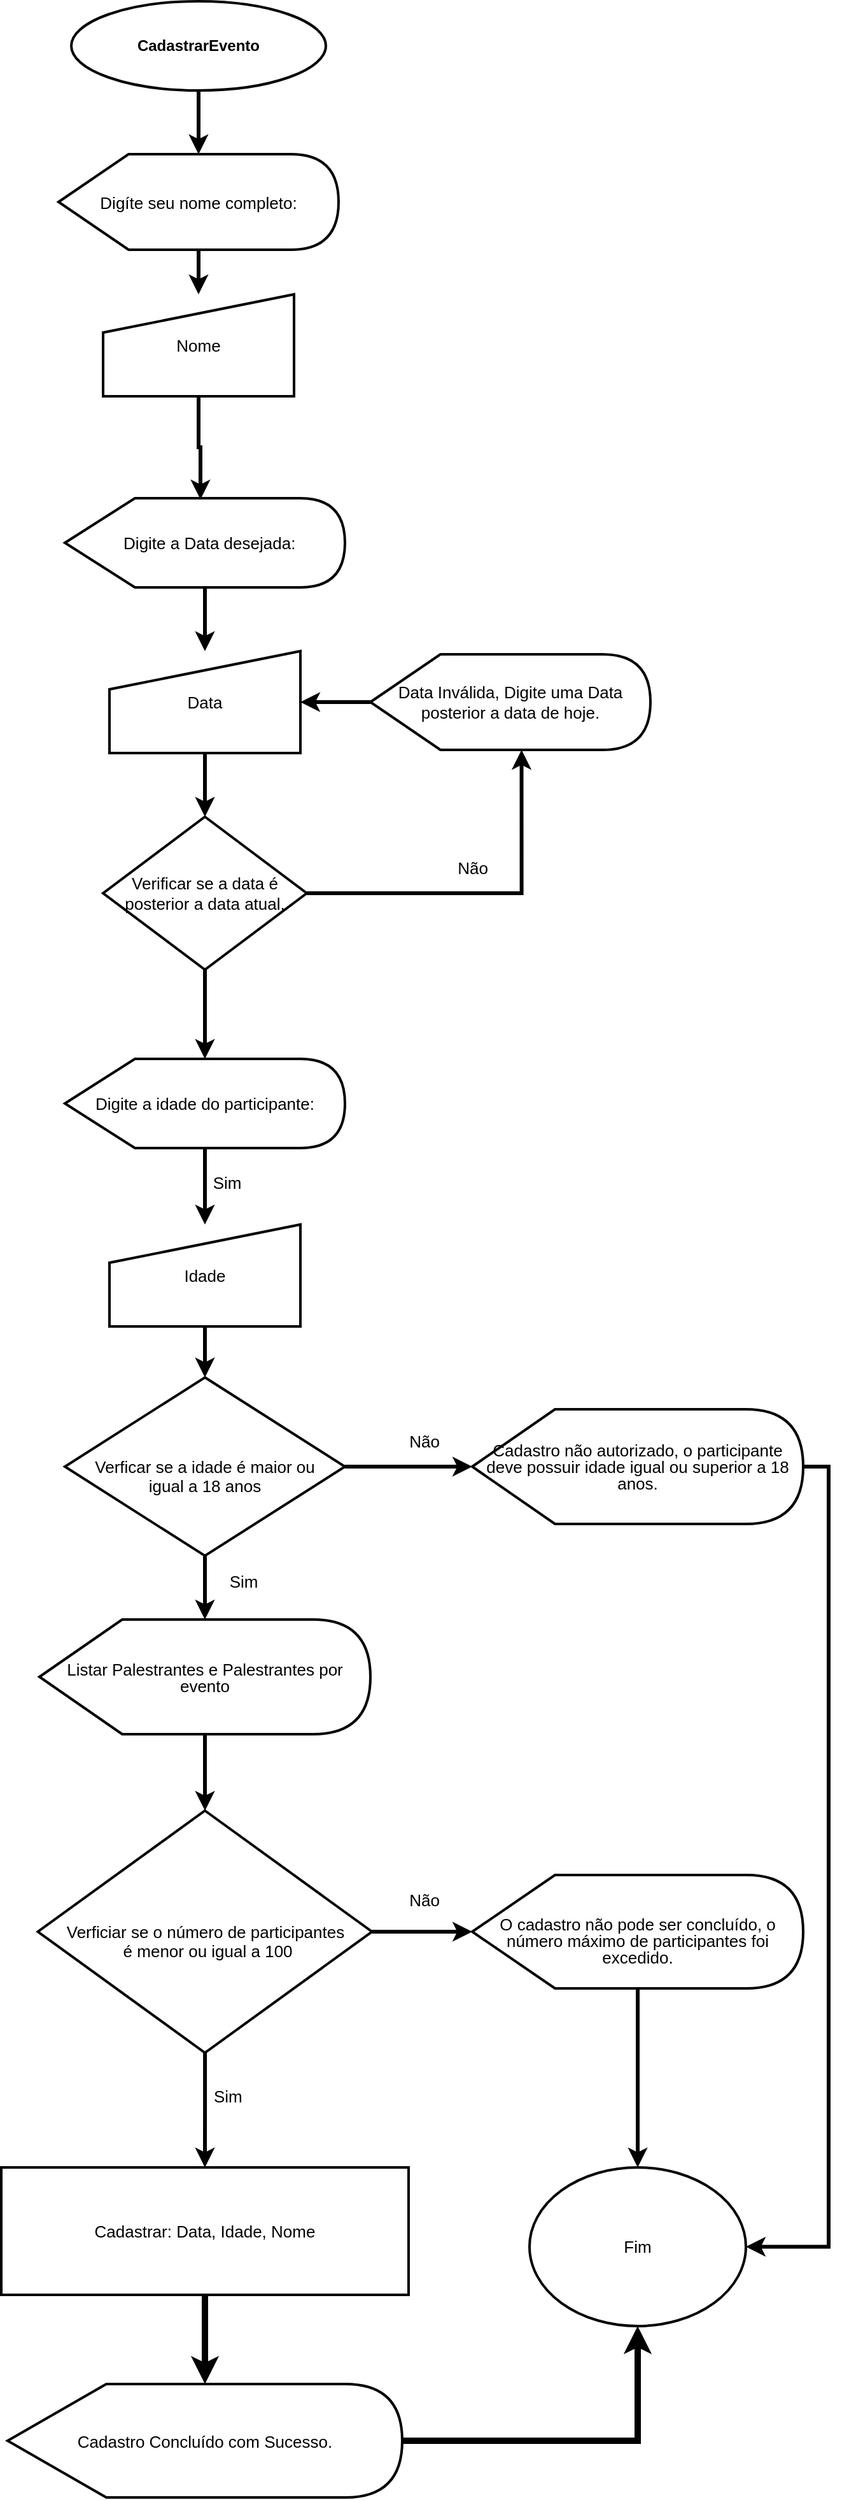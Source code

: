 <mxfile version="16.0.0" type="github">
  <diagram id="C5RBs43oDa-KdzZeNtuy" name="Page-1">
    <mxGraphModel dx="1038" dy="1785" grid="1" gridSize="10" guides="1" tooltips="1" connect="1" arrows="1" fold="1" page="1" pageScale="1" pageWidth="827" pageHeight="1169" math="0" shadow="0">
      <root>
        <mxCell id="WIyWlLk6GJQsqaUBKTNV-0" />
        <mxCell id="WIyWlLk6GJQsqaUBKTNV-1" parent="WIyWlLk6GJQsqaUBKTNV-0" />
        <mxCell id="ERIA8RnwAWH08utB1RJZ-87" style="edgeStyle=orthogonalEdgeStyle;rounded=0;orthogonalLoop=1;jettySize=auto;html=1;fontSize=13;strokeWidth=3;" parent="WIyWlLk6GJQsqaUBKTNV-1" source="ERIA8RnwAWH08utB1RJZ-1" target="ERIA8RnwAWH08utB1RJZ-86" edge="1">
          <mxGeometry relative="1" as="geometry" />
        </mxCell>
        <mxCell id="ERIA8RnwAWH08utB1RJZ-1" value="&lt;b&gt;CadastrarEvento&lt;/b&gt;" style="ellipse;whiteSpace=wrap;html=1;strokeWidth=2;" parent="WIyWlLk6GJQsqaUBKTNV-1" vertex="1">
          <mxGeometry x="75" y="-1130" width="200" height="70" as="geometry" />
        </mxCell>
        <mxCell id="ERIA8RnwAWH08utB1RJZ-18" style="edgeStyle=orthogonalEdgeStyle;rounded=0;orthogonalLoop=1;jettySize=auto;html=1;fontSize=13;strokeWidth=3;" parent="WIyWlLk6GJQsqaUBKTNV-1" source="ERIA8RnwAWH08utB1RJZ-12" target="ERIA8RnwAWH08utB1RJZ-17" edge="1">
          <mxGeometry relative="1" as="geometry" />
        </mxCell>
        <mxCell id="ERIA8RnwAWH08utB1RJZ-12" value="&amp;nbsp; Digite a Data desejada:" style="shape=display;whiteSpace=wrap;html=1;fontSize=13;strokeWidth=2;" parent="WIyWlLk6GJQsqaUBKTNV-1" vertex="1">
          <mxGeometry x="70" y="-740" width="220" height="70" as="geometry" />
        </mxCell>
        <mxCell id="ERIA8RnwAWH08utB1RJZ-29" style="edgeStyle=orthogonalEdgeStyle;rounded=0;orthogonalLoop=1;jettySize=auto;html=1;fontSize=13;strokeWidth=3;" parent="WIyWlLk6GJQsqaUBKTNV-1" source="ERIA8RnwAWH08utB1RJZ-15" target="ERIA8RnwAWH08utB1RJZ-28" edge="1">
          <mxGeometry relative="1" as="geometry">
            <Array as="points">
              <mxPoint x="180" y="-360" />
              <mxPoint x="180" y="-360" />
            </Array>
          </mxGeometry>
        </mxCell>
        <mxCell id="ERIA8RnwAWH08utB1RJZ-64" style="edgeStyle=orthogonalEdgeStyle;rounded=0;orthogonalLoop=1;jettySize=auto;html=1;entryX=0;entryY=0;entryDx=118.75;entryDy=75;entryPerimeter=0;fontSize=13;strokeWidth=3;" parent="WIyWlLk6GJQsqaUBKTNV-1" source="ERIA8RnwAWH08utB1RJZ-15" target="ERIA8RnwAWH08utB1RJZ-23" edge="1">
          <mxGeometry relative="1" as="geometry" />
        </mxCell>
        <mxCell id="ERIA8RnwAWH08utB1RJZ-65" value="Não" style="edgeLabel;html=1;align=center;verticalAlign=middle;resizable=0;points=[];fontSize=13;" parent="ERIA8RnwAWH08utB1RJZ-64" vertex="1" connectable="0">
          <mxGeometry x="0.059" y="3" relative="1" as="geometry">
            <mxPoint x="-19" y="-17" as="offset" />
          </mxGeometry>
        </mxCell>
        <mxCell id="ERIA8RnwAWH08utB1RJZ-15" value="Verificar se a data é posterior a data atual." style="rhombus;whiteSpace=wrap;html=1;fontSize=13;strokeWidth=2;" parent="WIyWlLk6GJQsqaUBKTNV-1" vertex="1">
          <mxGeometry x="100" y="-490" width="160" height="120" as="geometry" />
        </mxCell>
        <mxCell id="ERIA8RnwAWH08utB1RJZ-19" style="edgeStyle=orthogonalEdgeStyle;rounded=0;orthogonalLoop=1;jettySize=auto;html=1;entryX=0.5;entryY=0;entryDx=0;entryDy=0;fontSize=13;strokeWidth=3;" parent="WIyWlLk6GJQsqaUBKTNV-1" source="ERIA8RnwAWH08utB1RJZ-17" target="ERIA8RnwAWH08utB1RJZ-15" edge="1">
          <mxGeometry relative="1" as="geometry" />
        </mxCell>
        <mxCell id="ERIA8RnwAWH08utB1RJZ-17" value="Data" style="shape=manualInput;whiteSpace=wrap;html=1;fontSize=13;strokeWidth=2;" parent="WIyWlLk6GJQsqaUBKTNV-1" vertex="1">
          <mxGeometry x="105" y="-620" width="150" height="80" as="geometry" />
        </mxCell>
        <mxCell id="ERIA8RnwAWH08utB1RJZ-26" style="edgeStyle=orthogonalEdgeStyle;rounded=0;orthogonalLoop=1;jettySize=auto;html=1;entryX=1;entryY=0.5;entryDx=0;entryDy=0;fontSize=13;strokeWidth=3;" parent="WIyWlLk6GJQsqaUBKTNV-1" source="ERIA8RnwAWH08utB1RJZ-23" target="ERIA8RnwAWH08utB1RJZ-17" edge="1">
          <mxGeometry relative="1" as="geometry" />
        </mxCell>
        <mxCell id="ERIA8RnwAWH08utB1RJZ-23" value="Data Inválida, Digite uma Data posterior a data de hoje." style="shape=display;whiteSpace=wrap;html=1;fontSize=13;strokeWidth=2;" parent="WIyWlLk6GJQsqaUBKTNV-1" vertex="1">
          <mxGeometry x="310" y="-617.5" width="220" height="75" as="geometry" />
        </mxCell>
        <mxCell id="ERIA8RnwAWH08utB1RJZ-32" style="edgeStyle=orthogonalEdgeStyle;rounded=0;orthogonalLoop=1;jettySize=auto;html=1;fontSize=13;strokeWidth=3;" parent="WIyWlLk6GJQsqaUBKTNV-1" source="ERIA8RnwAWH08utB1RJZ-28" target="ERIA8RnwAWH08utB1RJZ-31" edge="1">
          <mxGeometry relative="1" as="geometry">
            <Array as="points">
              <mxPoint x="180" y="-220" />
              <mxPoint x="180" y="-220" />
            </Array>
          </mxGeometry>
        </mxCell>
        <mxCell id="ERIA8RnwAWH08utB1RJZ-28" value="Digite a idade do participante:" style="shape=display;whiteSpace=wrap;html=1;fontSize=13;strokeWidth=2;" parent="WIyWlLk6GJQsqaUBKTNV-1" vertex="1">
          <mxGeometry x="70" y="-300" width="220" height="70" as="geometry" />
        </mxCell>
        <mxCell id="ERIA8RnwAWH08utB1RJZ-35" style="edgeStyle=orthogonalEdgeStyle;rounded=0;orthogonalLoop=1;jettySize=auto;html=1;entryX=0.5;entryY=0;entryDx=0;entryDy=0;fontSize=13;strokeWidth=3;" parent="WIyWlLk6GJQsqaUBKTNV-1" source="ERIA8RnwAWH08utB1RJZ-31" target="ERIA8RnwAWH08utB1RJZ-34" edge="1">
          <mxGeometry relative="1" as="geometry" />
        </mxCell>
        <mxCell id="ERIA8RnwAWH08utB1RJZ-31" value="Idade" style="shape=manualInput;whiteSpace=wrap;html=1;fontSize=13;strokeWidth=2;" parent="WIyWlLk6GJQsqaUBKTNV-1" vertex="1">
          <mxGeometry x="105" y="-170" width="150" height="80" as="geometry" />
        </mxCell>
        <mxCell id="ERIA8RnwAWH08utB1RJZ-52" style="edgeStyle=orthogonalEdgeStyle;rounded=0;orthogonalLoop=1;jettySize=auto;html=1;fontSize=13;strokeWidth=3;" parent="WIyWlLk6GJQsqaUBKTNV-1" source="ERIA8RnwAWH08utB1RJZ-34" target="ERIA8RnwAWH08utB1RJZ-54" edge="1">
          <mxGeometry relative="1" as="geometry">
            <mxPoint x="180" y="130" as="targetPoint" />
          </mxGeometry>
        </mxCell>
        <mxCell id="ERIA8RnwAWH08utB1RJZ-77" style="edgeStyle=orthogonalEdgeStyle;rounded=0;orthogonalLoop=1;jettySize=auto;html=1;fontSize=13;strokeWidth=3;" parent="WIyWlLk6GJQsqaUBKTNV-1" source="ERIA8RnwAWH08utB1RJZ-34" target="ERIA8RnwAWH08utB1RJZ-76" edge="1">
          <mxGeometry relative="1" as="geometry" />
        </mxCell>
        <mxCell id="ERIA8RnwAWH08utB1RJZ-34" value="&lt;br&gt;Verficar se a idade é maior ou &lt;br&gt;igual a 18 anos" style="rhombus;whiteSpace=wrap;html=1;fontSize=13;strokeWidth=2;" parent="WIyWlLk6GJQsqaUBKTNV-1" vertex="1">
          <mxGeometry x="70" y="-50" width="220" height="140" as="geometry" />
        </mxCell>
        <mxCell id="ERIA8RnwAWH08utB1RJZ-43" value="Sim" style="edgeLabel;html=1;align=center;verticalAlign=middle;resizable=0;points=[];fontSize=13;" parent="WIyWlLk6GJQsqaUBKTNV-1" vertex="1" connectable="0">
          <mxGeometry x="340" y="20" as="geometry">
            <mxPoint x="-143" y="-223" as="offset" />
          </mxGeometry>
        </mxCell>
        <mxCell id="ERIA8RnwAWH08utB1RJZ-58" style="edgeStyle=orthogonalEdgeStyle;rounded=0;orthogonalLoop=1;jettySize=auto;html=1;fontSize=13;strokeWidth=3;" parent="WIyWlLk6GJQsqaUBKTNV-1" source="ERIA8RnwAWH08utB1RJZ-54" target="ERIA8RnwAWH08utB1RJZ-57" edge="1">
          <mxGeometry relative="1" as="geometry" />
        </mxCell>
        <mxCell id="ERIA8RnwAWH08utB1RJZ-54" value="&lt;p style=&quot;line-height: 1&quot;&gt;Listar Palestrantes e Palestrantes por evento&lt;/p&gt;" style="shape=display;whiteSpace=wrap;html=1;fontSize=13;strokeWidth=2;" parent="WIyWlLk6GJQsqaUBKTNV-1" vertex="1">
          <mxGeometry x="50" y="140" width="260" height="90" as="geometry" />
        </mxCell>
        <mxCell id="ERIA8RnwAWH08utB1RJZ-75" style="edgeStyle=orthogonalEdgeStyle;rounded=0;orthogonalLoop=1;jettySize=auto;html=1;fontSize=13;strokeWidth=3;" parent="WIyWlLk6GJQsqaUBKTNV-1" source="ERIA8RnwAWH08utB1RJZ-57" target="ERIA8RnwAWH08utB1RJZ-74" edge="1">
          <mxGeometry relative="1" as="geometry" />
        </mxCell>
        <mxCell id="ERIA8RnwAWH08utB1RJZ-82" style="edgeStyle=orthogonalEdgeStyle;rounded=0;orthogonalLoop=1;jettySize=auto;html=1;fontSize=13;strokeWidth=3;" parent="WIyWlLk6GJQsqaUBKTNV-1" source="ERIA8RnwAWH08utB1RJZ-57" target="ERIA8RnwAWH08utB1RJZ-83" edge="1">
          <mxGeometry relative="1" as="geometry">
            <mxPoint x="180" y="560" as="targetPoint" />
          </mxGeometry>
        </mxCell>
        <mxCell id="ERIA8RnwAWH08utB1RJZ-57" value="&lt;br&gt;Verficiar se o número de participantes&lt;br&gt;&amp;nbsp;é menor ou igual a 100" style="rhombus;whiteSpace=wrap;html=1;fontSize=13;strokeWidth=2;" parent="WIyWlLk6GJQsqaUBKTNV-1" vertex="1">
          <mxGeometry x="48.75" y="290" width="262.5" height="190" as="geometry" />
        </mxCell>
        <mxCell id="ERIA8RnwAWH08utB1RJZ-63" value="Sim" style="text;html=1;align=center;verticalAlign=middle;resizable=0;points=[];autosize=1;strokeColor=none;fillColor=none;fontSize=13;" parent="WIyWlLk6GJQsqaUBKTNV-1" vertex="1">
          <mxGeometry x="190" y="100" width="40" height="20" as="geometry" />
        </mxCell>
        <mxCell id="ERIA8RnwAWH08utB1RJZ-73" value="Não" style="edgeLabel;html=1;align=center;verticalAlign=middle;resizable=0;points=[];fontSize=13;" parent="WIyWlLk6GJQsqaUBKTNV-1" vertex="1" connectable="0">
          <mxGeometry x="351.471" as="geometry" />
        </mxCell>
        <mxCell id="ERIA8RnwAWH08utB1RJZ-78" style="edgeStyle=orthogonalEdgeStyle;rounded=0;orthogonalLoop=1;jettySize=auto;html=1;fontSize=13;strokeWidth=3;entryX=0.5;entryY=0;entryDx=0;entryDy=0;" parent="WIyWlLk6GJQsqaUBKTNV-1" source="ERIA8RnwAWH08utB1RJZ-74" target="ERIA8RnwAWH08utB1RJZ-97" edge="1">
          <mxGeometry relative="1" as="geometry" />
        </mxCell>
        <mxCell id="ERIA8RnwAWH08utB1RJZ-74" value="&lt;p style=&quot;line-height: 1&quot;&gt;&lt;span&gt;&lt;br&gt;O cadastro não pode ser concluído, o número máximo de participantes foi excedido.&lt;/span&gt;&lt;br&gt;&lt;/p&gt;" style="shape=display;whiteSpace=wrap;html=1;fontSize=13;strokeWidth=2;" parent="WIyWlLk6GJQsqaUBKTNV-1" vertex="1">
          <mxGeometry x="390" y="340.5" width="260" height="89" as="geometry" />
        </mxCell>
        <mxCell id="wQxdOdBxntThD6f68IHe-0" style="edgeStyle=orthogonalEdgeStyle;rounded=0;orthogonalLoop=1;jettySize=auto;html=1;entryX=1;entryY=0.5;entryDx=0;entryDy=0;strokeWidth=3;" edge="1" parent="WIyWlLk6GJQsqaUBKTNV-1" source="ERIA8RnwAWH08utB1RJZ-76" target="ERIA8RnwAWH08utB1RJZ-97">
          <mxGeometry relative="1" as="geometry">
            <Array as="points">
              <mxPoint x="670" y="20" />
              <mxPoint x="670" y="632" />
            </Array>
          </mxGeometry>
        </mxCell>
        <mxCell id="ERIA8RnwAWH08utB1RJZ-76" value="&lt;p style=&quot;line-height: 1&quot;&gt;Cadastro não autorizado, o participante deve possuir idade igual ou superior a 18 anos.&lt;br&gt;&lt;/p&gt;" style="shape=display;whiteSpace=wrap;html=1;fontSize=13;strokeWidth=2;" parent="WIyWlLk6GJQsqaUBKTNV-1" vertex="1">
          <mxGeometry x="390" y="-25" width="260" height="90" as="geometry" />
        </mxCell>
        <mxCell id="ERIA8RnwAWH08utB1RJZ-80" value="Não" style="edgeLabel;html=1;align=center;verticalAlign=middle;resizable=0;points=[];fontSize=13;" parent="WIyWlLk6GJQsqaUBKTNV-1" vertex="1" connectable="0">
          <mxGeometry x="361.471" y="10" as="geometry">
            <mxPoint x="-10" y="350" as="offset" />
          </mxGeometry>
        </mxCell>
        <mxCell id="ERIA8RnwAWH08utB1RJZ-96" style="edgeStyle=orthogonalEdgeStyle;rounded=0;orthogonalLoop=1;jettySize=auto;html=1;fontSize=13;strokeWidth=5;" parent="WIyWlLk6GJQsqaUBKTNV-1" source="ERIA8RnwAWH08utB1RJZ-83" target="ERIA8RnwAWH08utB1RJZ-93" edge="1">
          <mxGeometry relative="1" as="geometry" />
        </mxCell>
        <mxCell id="ERIA8RnwAWH08utB1RJZ-83" value="Cadastrar: Data, Idade, Nome" style="rounded=0;whiteSpace=wrap;html=1;fontSize=13;strokeWidth=2;" parent="WIyWlLk6GJQsqaUBKTNV-1" vertex="1">
          <mxGeometry x="20" y="570" width="320" height="100" as="geometry" />
        </mxCell>
        <mxCell id="ERIA8RnwAWH08utB1RJZ-89" style="edgeStyle=orthogonalEdgeStyle;rounded=0;orthogonalLoop=1;jettySize=auto;html=1;fontSize=13;strokeWidth=3;" parent="WIyWlLk6GJQsqaUBKTNV-1" source="ERIA8RnwAWH08utB1RJZ-86" target="ERIA8RnwAWH08utB1RJZ-88" edge="1">
          <mxGeometry relative="1" as="geometry" />
        </mxCell>
        <mxCell id="ERIA8RnwAWH08utB1RJZ-86" value="Digíte seu nome completo:" style="shape=display;whiteSpace=wrap;html=1;fontSize=13;strokeWidth=2;" parent="WIyWlLk6GJQsqaUBKTNV-1" vertex="1">
          <mxGeometry x="65" y="-1010" width="220" height="75" as="geometry" />
        </mxCell>
        <mxCell id="ERIA8RnwAWH08utB1RJZ-90" style="edgeStyle=orthogonalEdgeStyle;rounded=0;orthogonalLoop=1;jettySize=auto;html=1;entryX=0.484;entryY=0.014;entryDx=0;entryDy=0;entryPerimeter=0;fontSize=13;strokeWidth=3;" parent="WIyWlLk6GJQsqaUBKTNV-1" source="ERIA8RnwAWH08utB1RJZ-88" target="ERIA8RnwAWH08utB1RJZ-12" edge="1">
          <mxGeometry relative="1" as="geometry" />
        </mxCell>
        <mxCell id="ERIA8RnwAWH08utB1RJZ-88" value="Nome" style="shape=manualInput;whiteSpace=wrap;html=1;fontSize=13;strokeWidth=2;" parent="WIyWlLk6GJQsqaUBKTNV-1" vertex="1">
          <mxGeometry x="100" y="-900" width="150" height="80" as="geometry" />
        </mxCell>
        <mxCell id="ERIA8RnwAWH08utB1RJZ-91" value="&lt;span style=&quot;color: rgb(0 , 0 , 0) ; font-family: &amp;#34;helvetica&amp;#34; ; font-size: 13px ; font-style: normal ; font-weight: 400 ; letter-spacing: normal ; text-align: center ; text-indent: 0px ; text-transform: none ; word-spacing: 0px ; background-color: rgb(255 , 255 , 255) ; display: inline ; float: none&quot;&gt;Sim&lt;/span&gt;" style="text;whiteSpace=wrap;html=1;fontSize=13;" parent="WIyWlLk6GJQsqaUBKTNV-1" vertex="1">
          <mxGeometry x="185" y="500" width="50" height="30" as="geometry" />
        </mxCell>
        <mxCell id="ERIA8RnwAWH08utB1RJZ-98" value="" style="edgeStyle=orthogonalEdgeStyle;rounded=0;orthogonalLoop=1;jettySize=auto;html=1;fontSize=13;strokeWidth=5;" parent="WIyWlLk6GJQsqaUBKTNV-1" source="ERIA8RnwAWH08utB1RJZ-93" target="ERIA8RnwAWH08utB1RJZ-97" edge="1">
          <mxGeometry relative="1" as="geometry" />
        </mxCell>
        <mxCell id="ERIA8RnwAWH08utB1RJZ-93" value="&lt;p style=&quot;line-height: 1&quot;&gt;Cadastro Concluído com Sucesso.&lt;/p&gt;" style="shape=display;whiteSpace=wrap;html=1;fontSize=13;strokeWidth=2;" parent="WIyWlLk6GJQsqaUBKTNV-1" vertex="1">
          <mxGeometry x="25" y="740" width="310" height="89" as="geometry" />
        </mxCell>
        <mxCell id="ERIA8RnwAWH08utB1RJZ-97" value="Fim" style="ellipse;whiteSpace=wrap;html=1;fontSize=13;strokeWidth=2;" parent="WIyWlLk6GJQsqaUBKTNV-1" vertex="1">
          <mxGeometry x="435" y="570" width="170" height="124.5" as="geometry" />
        </mxCell>
      </root>
    </mxGraphModel>
  </diagram>
</mxfile>
